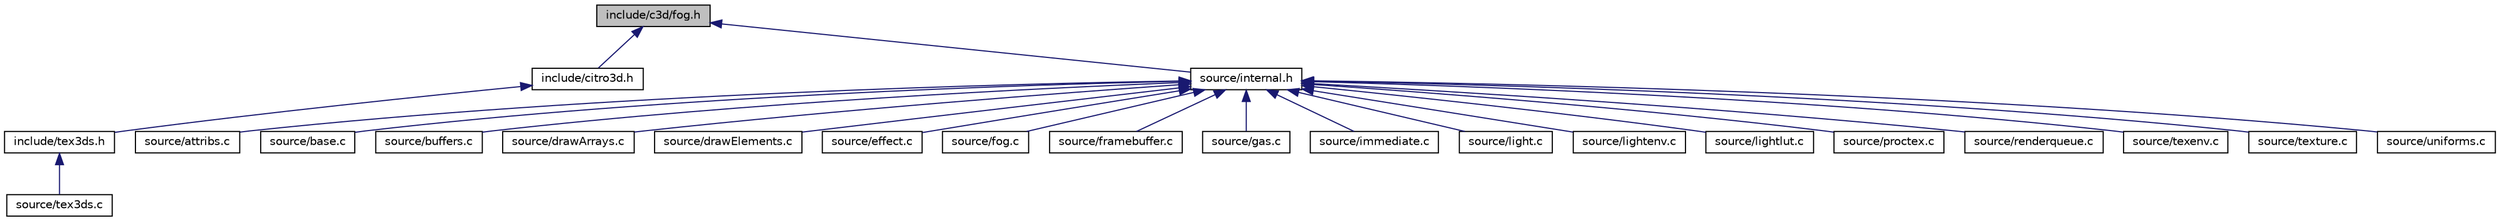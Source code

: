 digraph "include/c3d/fog.h"
{
 // LATEX_PDF_SIZE
  edge [fontname="Helvetica",fontsize="10",labelfontname="Helvetica",labelfontsize="10"];
  node [fontname="Helvetica",fontsize="10",shape=record];
  Node4 [label="include/c3d/fog.h",height=0.2,width=0.4,color="black", fillcolor="grey75", style="filled", fontcolor="black",tooltip=" "];
  Node4 -> Node5 [dir="back",color="midnightblue",fontsize="10",style="solid",fontname="Helvetica"];
  Node5 [label="include/citro3d.h",height=0.2,width=0.4,color="black", fillcolor="white", style="filled",URL="$citro3d_8h.html",tooltip=" "];
  Node5 -> Node6 [dir="back",color="midnightblue",fontsize="10",style="solid",fontname="Helvetica"];
  Node6 [label="include/tex3ds.h",height=0.2,width=0.4,color="black", fillcolor="white", style="filled",URL="$tex3ds_8h.html",tooltip="tex3ds support"];
  Node6 -> Node7 [dir="back",color="midnightblue",fontsize="10",style="solid",fontname="Helvetica"];
  Node7 [label="source/tex3ds.c",height=0.2,width=0.4,color="black", fillcolor="white", style="filled",URL="$tex3ds_8c.html",tooltip="Tex3DS routines."];
  Node4 -> Node8 [dir="back",color="midnightblue",fontsize="10",style="solid",fontname="Helvetica"];
  Node8 [label="source/internal.h",height=0.2,width=0.4,color="black", fillcolor="white", style="filled",URL="$internal_8h.html",tooltip=" "];
  Node8 -> Node9 [dir="back",color="midnightblue",fontsize="10",style="solid",fontname="Helvetica"];
  Node9 [label="source/attribs.c",height=0.2,width=0.4,color="black", fillcolor="white", style="filled",URL="$attribs_8c.html",tooltip=" "];
  Node8 -> Node10 [dir="back",color="midnightblue",fontsize="10",style="solid",fontname="Helvetica"];
  Node10 [label="source/base.c",height=0.2,width=0.4,color="black", fillcolor="white", style="filled",URL="$base_8c.html",tooltip=" "];
  Node8 -> Node11 [dir="back",color="midnightblue",fontsize="10",style="solid",fontname="Helvetica"];
  Node11 [label="source/buffers.c",height=0.2,width=0.4,color="black", fillcolor="white", style="filled",URL="$buffers_8c.html",tooltip=" "];
  Node8 -> Node12 [dir="back",color="midnightblue",fontsize="10",style="solid",fontname="Helvetica"];
  Node12 [label="source/drawArrays.c",height=0.2,width=0.4,color="black", fillcolor="white", style="filled",URL="$drawArrays_8c.html",tooltip=" "];
  Node8 -> Node13 [dir="back",color="midnightblue",fontsize="10",style="solid",fontname="Helvetica"];
  Node13 [label="source/drawElements.c",height=0.2,width=0.4,color="black", fillcolor="white", style="filled",URL="$drawElements_8c.html",tooltip=" "];
  Node8 -> Node14 [dir="back",color="midnightblue",fontsize="10",style="solid",fontname="Helvetica"];
  Node14 [label="source/effect.c",height=0.2,width=0.4,color="black", fillcolor="white", style="filled",URL="$effect_8c.html",tooltip=" "];
  Node8 -> Node15 [dir="back",color="midnightblue",fontsize="10",style="solid",fontname="Helvetica"];
  Node15 [label="source/fog.c",height=0.2,width=0.4,color="black", fillcolor="white", style="filled",URL="$fog_8c.html",tooltip=" "];
  Node8 -> Node16 [dir="back",color="midnightblue",fontsize="10",style="solid",fontname="Helvetica"];
  Node16 [label="source/framebuffer.c",height=0.2,width=0.4,color="black", fillcolor="white", style="filled",URL="$framebuffer_8c.html",tooltip=" "];
  Node8 -> Node17 [dir="back",color="midnightblue",fontsize="10",style="solid",fontname="Helvetica"];
  Node17 [label="source/gas.c",height=0.2,width=0.4,color="black", fillcolor="white", style="filled",URL="$gas_8c.html",tooltip=" "];
  Node8 -> Node18 [dir="back",color="midnightblue",fontsize="10",style="solid",fontname="Helvetica"];
  Node18 [label="source/immediate.c",height=0.2,width=0.4,color="black", fillcolor="white", style="filled",URL="$immediate_8c.html",tooltip=" "];
  Node8 -> Node19 [dir="back",color="midnightblue",fontsize="10",style="solid",fontname="Helvetica"];
  Node19 [label="source/light.c",height=0.2,width=0.4,color="black", fillcolor="white", style="filled",URL="$light_8c.html",tooltip=" "];
  Node8 -> Node20 [dir="back",color="midnightblue",fontsize="10",style="solid",fontname="Helvetica"];
  Node20 [label="source/lightenv.c",height=0.2,width=0.4,color="black", fillcolor="white", style="filled",URL="$lightenv_8c.html",tooltip=" "];
  Node8 -> Node21 [dir="back",color="midnightblue",fontsize="10",style="solid",fontname="Helvetica"];
  Node21 [label="source/lightlut.c",height=0.2,width=0.4,color="black", fillcolor="white", style="filled",URL="$lightlut_8c.html",tooltip=" "];
  Node8 -> Node22 [dir="back",color="midnightblue",fontsize="10",style="solid",fontname="Helvetica"];
  Node22 [label="source/proctex.c",height=0.2,width=0.4,color="black", fillcolor="white", style="filled",URL="$proctex_8c.html",tooltip=" "];
  Node8 -> Node23 [dir="back",color="midnightblue",fontsize="10",style="solid",fontname="Helvetica"];
  Node23 [label="source/renderqueue.c",height=0.2,width=0.4,color="black", fillcolor="white", style="filled",URL="$renderqueue_8c.html",tooltip=" "];
  Node8 -> Node24 [dir="back",color="midnightblue",fontsize="10",style="solid",fontname="Helvetica"];
  Node24 [label="source/texenv.c",height=0.2,width=0.4,color="black", fillcolor="white", style="filled",URL="$texenv_8c.html",tooltip=" "];
  Node8 -> Node25 [dir="back",color="midnightblue",fontsize="10",style="solid",fontname="Helvetica"];
  Node25 [label="source/texture.c",height=0.2,width=0.4,color="black", fillcolor="white", style="filled",URL="$texture_8c.html",tooltip=" "];
  Node8 -> Node26 [dir="back",color="midnightblue",fontsize="10",style="solid",fontname="Helvetica"];
  Node26 [label="source/uniforms.c",height=0.2,width=0.4,color="black", fillcolor="white", style="filled",URL="$uniforms_8c.html",tooltip=" "];
}
